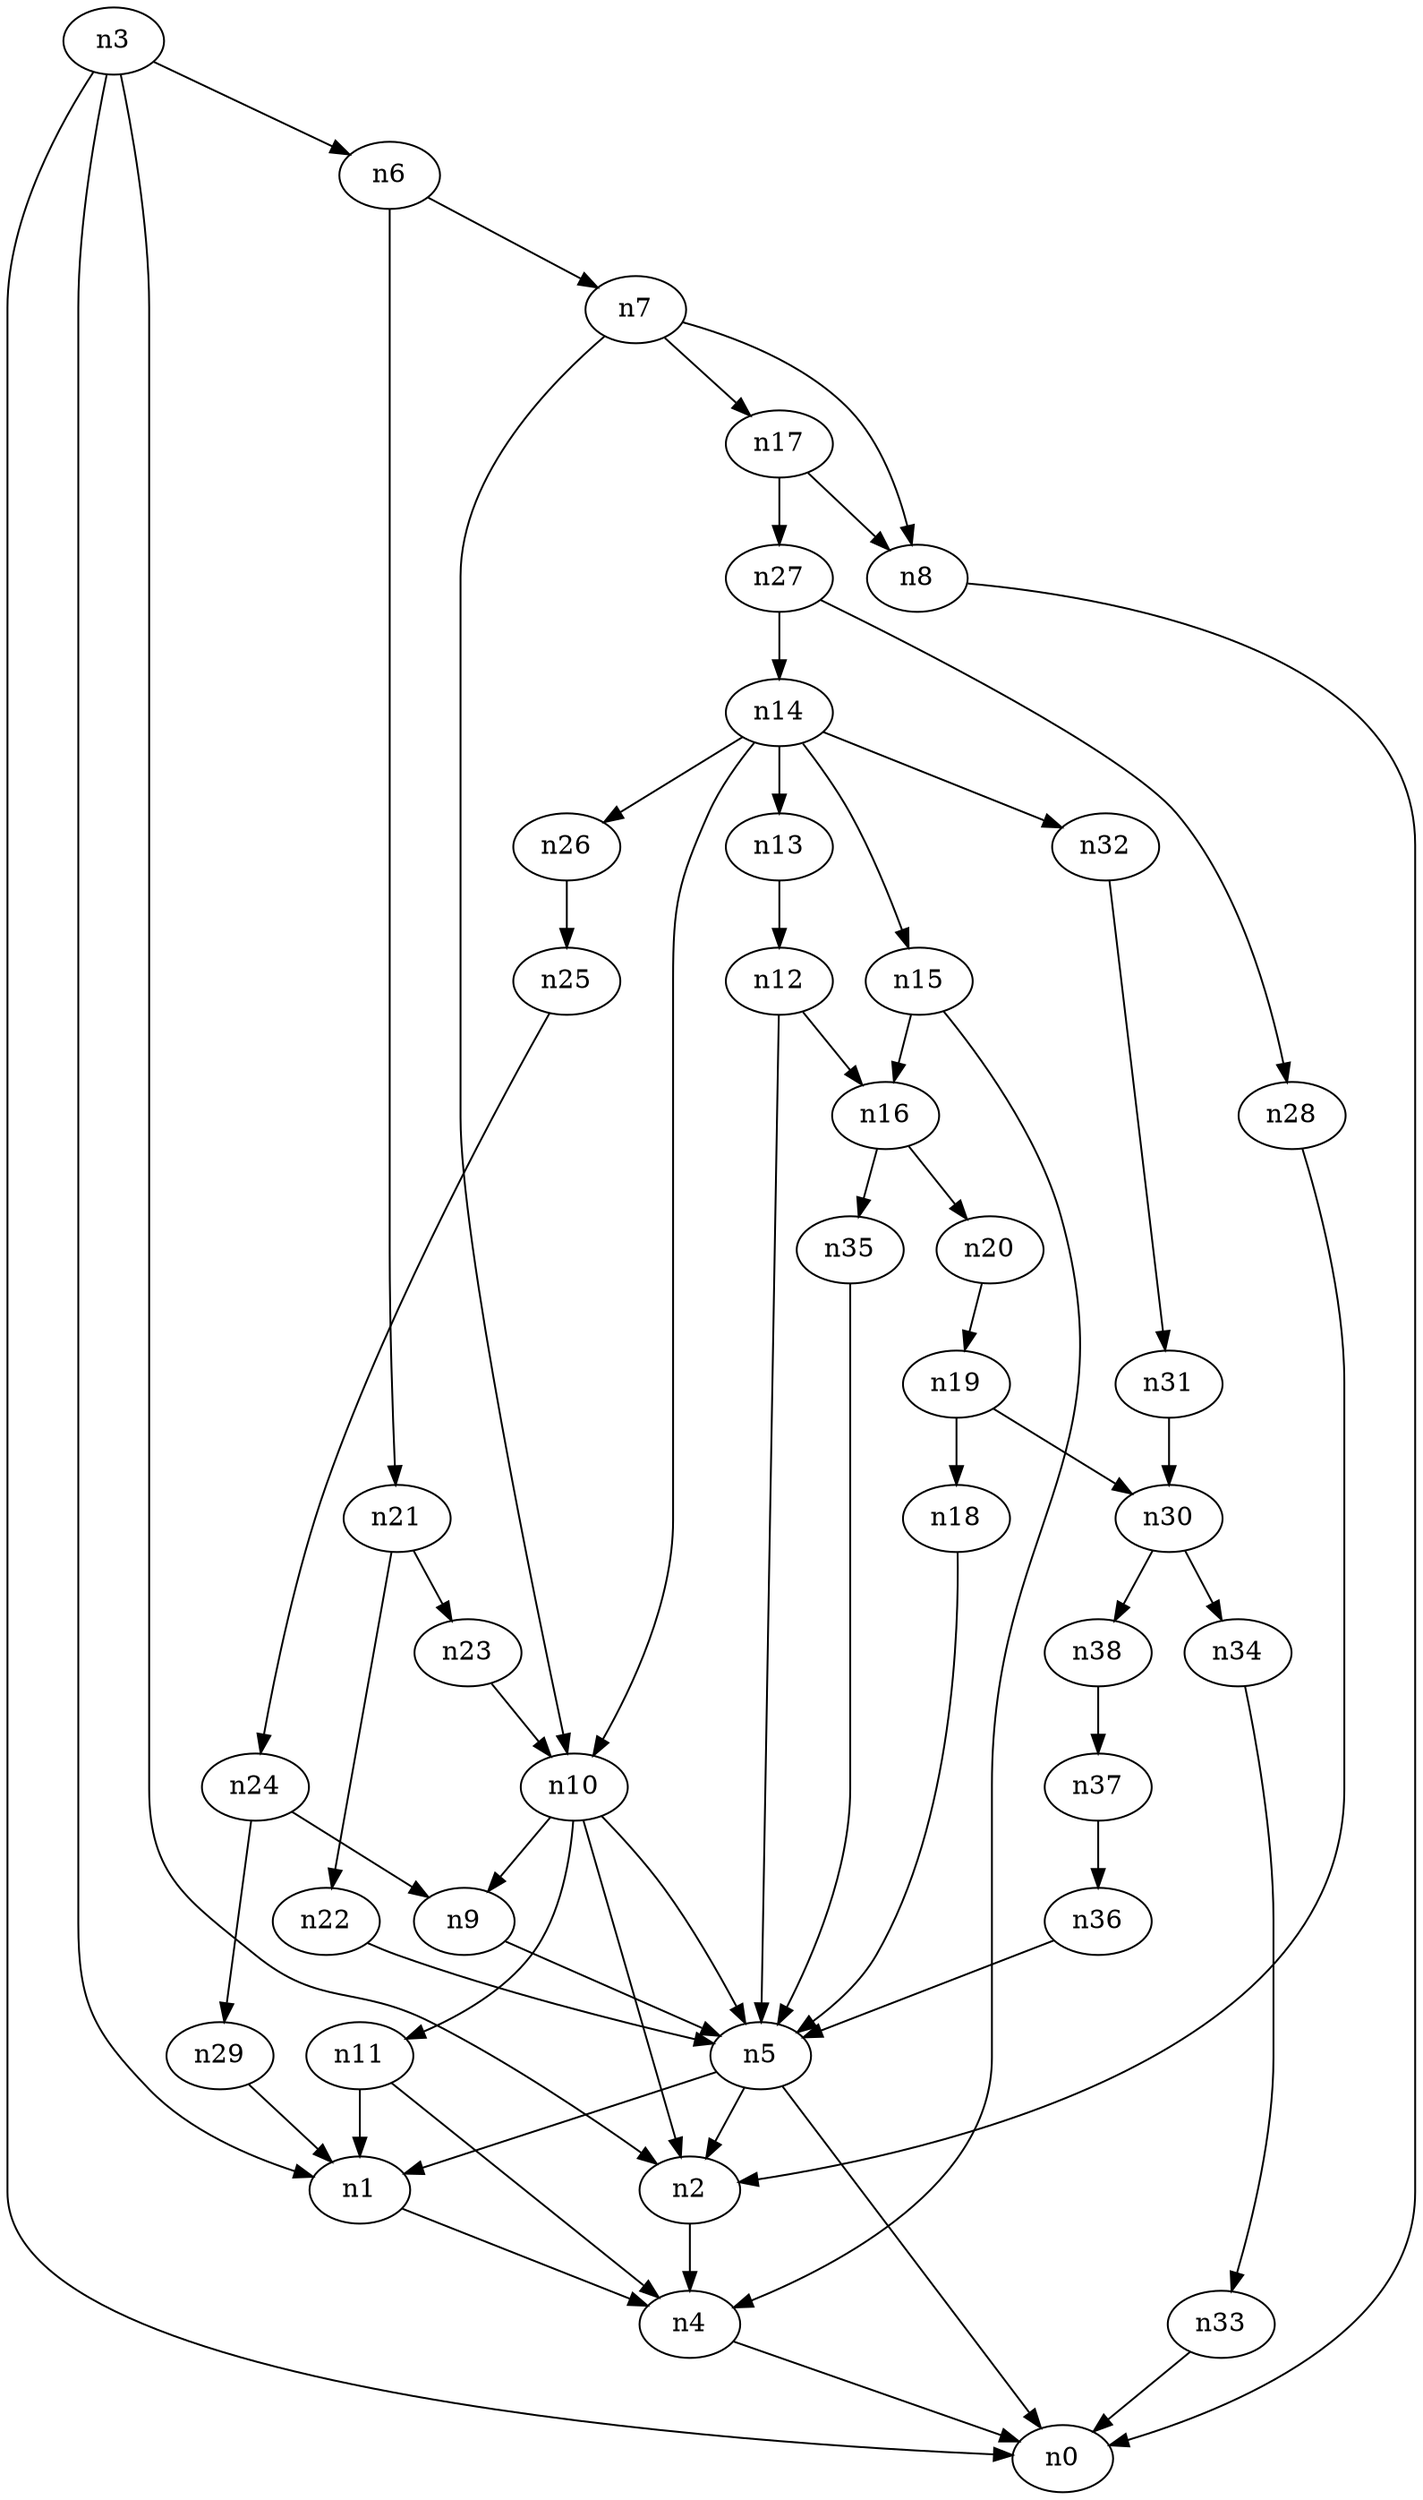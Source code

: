 digraph G {
	n1 -> n4	 [_graphml_id=e4];
	n2 -> n4	 [_graphml_id=e7];
	n3 -> n0	 [_graphml_id=e0];
	n3 -> n1	 [_graphml_id=e3];
	n3 -> n2	 [_graphml_id=e6];
	n3 -> n6	 [_graphml_id=e9];
	n4 -> n0	 [_graphml_id=e1];
	n5 -> n0	 [_graphml_id=e2];
	n5 -> n1	 [_graphml_id=e5];
	n5 -> n2	 [_graphml_id=e8];
	n6 -> n7	 [_graphml_id=e10];
	n6 -> n21	 [_graphml_id=e33];
	n7 -> n8	 [_graphml_id=e11];
	n7 -> n10	 [_graphml_id=e18];
	n7 -> n17	 [_graphml_id=e27];
	n8 -> n0	 [_graphml_id=e12];
	n9 -> n5	 [_graphml_id=e13];
	n10 -> n2	 [_graphml_id=e15];
	n10 -> n5	 [_graphml_id=e28];
	n10 -> n9	 [_graphml_id=e14];
	n10 -> n11	 [_graphml_id=e38];
	n11 -> n1	 [_graphml_id=e16];
	n11 -> n4	 [_graphml_id=e17];
	n12 -> n5	 [_graphml_id=e19];
	n12 -> n16	 [_graphml_id=e25];
	n13 -> n12	 [_graphml_id=e20];
	n14 -> n10	 [_graphml_id=e22];
	n14 -> n13	 [_graphml_id=e21];
	n14 -> n15	 [_graphml_id=e48];
	n14 -> n26	 [_graphml_id=e42];
	n14 -> n32	 [_graphml_id=e52];
	n15 -> n4	 [_graphml_id=e23];
	n15 -> n16	 [_graphml_id=e24];
	n16 -> n20	 [_graphml_id=e32];
	n16 -> n35	 [_graphml_id=e57];
	n17 -> n8	 [_graphml_id=e26];
	n17 -> n27	 [_graphml_id=e43];
	n18 -> n5	 [_graphml_id=e29];
	n19 -> n18	 [_graphml_id=e30];
	n19 -> n30	 [_graphml_id=e49];
	n20 -> n19	 [_graphml_id=e31];
	n21 -> n22	 [_graphml_id=e34];
	n21 -> n23	 [_graphml_id=e36];
	n22 -> n5	 [_graphml_id=e35];
	n23 -> n10	 [_graphml_id=e37];
	n24 -> n9	 [_graphml_id=e39];
	n24 -> n29	 [_graphml_id=e47];
	n25 -> n24	 [_graphml_id=e40];
	n26 -> n25	 [_graphml_id=e41];
	n27 -> n14	 [_graphml_id=e58];
	n27 -> n28	 [_graphml_id=e44];
	n28 -> n2	 [_graphml_id=e45];
	n29 -> n1	 [_graphml_id=e46];
	n30 -> n34	 [_graphml_id=e55];
	n30 -> n38	 [_graphml_id=e62];
	n31 -> n30	 [_graphml_id=e50];
	n32 -> n31	 [_graphml_id=e51];
	n33 -> n0	 [_graphml_id=e53];
	n34 -> n33	 [_graphml_id=e54];
	n35 -> n5	 [_graphml_id=e56];
	n36 -> n5	 [_graphml_id=e59];
	n37 -> n36	 [_graphml_id=e60];
	n38 -> n37	 [_graphml_id=e61];
}
